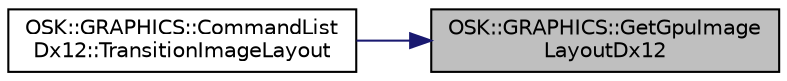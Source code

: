 digraph "OSK::GRAPHICS::GetGpuImageLayoutDx12"
{
 // INTERACTIVE_SVG=YES
 // LATEX_PDF_SIZE
  edge [fontname="Helvetica",fontsize="10",labelfontname="Helvetica",labelfontsize="10"];
  node [fontname="Helvetica",fontsize="10",shape=record];
  rankdir="RL";
  Node1 [label="OSK::GRAPHICS::GetGpuImage\lLayoutDx12",height=0.2,width=0.4,color="black", fillcolor="grey75", style="filled", fontcolor="black",tooltip=" "];
  Node1 -> Node2 [dir="back",color="midnightblue",fontsize="10",style="solid",fontname="Helvetica"];
  Node2 [label="OSK::GRAPHICS::CommandList\lDx12::TransitionImageLayout",height=0.2,width=0.4,color="black", fillcolor="white", style="filled",URL="$class_o_s_k_1_1_g_r_a_p_h_i_c_s_1_1_command_list_dx12.html#a3500e154f4d448e124663717846ef7aa",tooltip="Cambia el layout interno de la imagen en la memoria de la GPU."];
}
